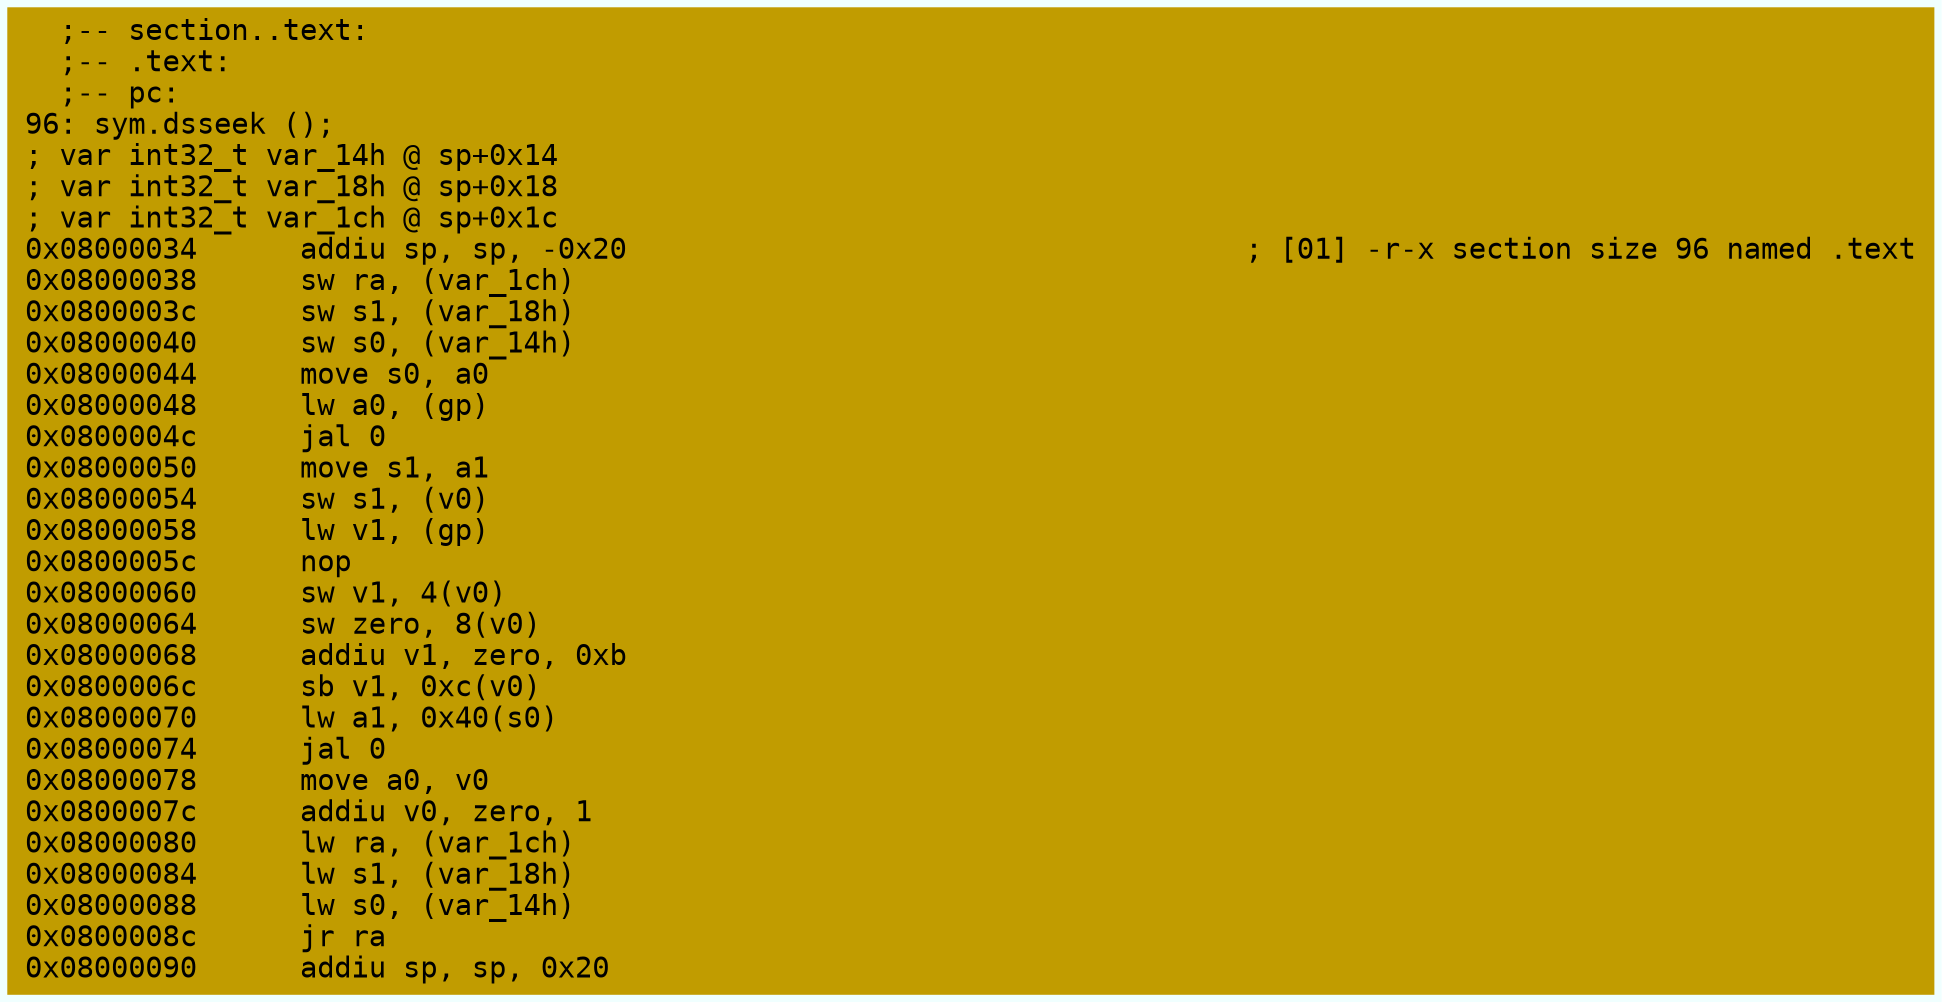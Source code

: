 digraph code {
	graph [bgcolor=azure fontsize=8 fontname="Courier" splines="ortho"];
	node [fillcolor=gray style=filled shape=box];
	edge [arrowhead="normal"];
	"0x08000034" [URL="sym.dsseek/0x08000034", fillcolor="#c19c00",color="#c19c00", fontname="Courier",label="  ;-- section..text:\l  ;-- .text:\l  ;-- pc:\l96: sym.dsseek ();\l; var int32_t var_14h @ sp+0x14\l; var int32_t var_18h @ sp+0x18\l; var int32_t var_1ch @ sp+0x1c\l0x08000034      addiu sp, sp, -0x20                                    ; [01] -r-x section size 96 named .text\l0x08000038      sw ra, (var_1ch)\l0x0800003c      sw s1, (var_18h)\l0x08000040      sw s0, (var_14h)\l0x08000044      move s0, a0\l0x08000048      lw a0, (gp)\l0x0800004c      jal 0\l0x08000050      move s1, a1\l0x08000054      sw s1, (v0)\l0x08000058      lw v1, (gp)\l0x0800005c      nop\l0x08000060      sw v1, 4(v0)\l0x08000064      sw zero, 8(v0)\l0x08000068      addiu v1, zero, 0xb\l0x0800006c      sb v1, 0xc(v0)\l0x08000070      lw a1, 0x40(s0)\l0x08000074      jal 0\l0x08000078      move a0, v0\l0x0800007c      addiu v0, zero, 1\l0x08000080      lw ra, (var_1ch)\l0x08000084      lw s1, (var_18h)\l0x08000088      lw s0, (var_14h)\l0x0800008c      jr ra\l0x08000090      addiu sp, sp, 0x20\l"]
}
